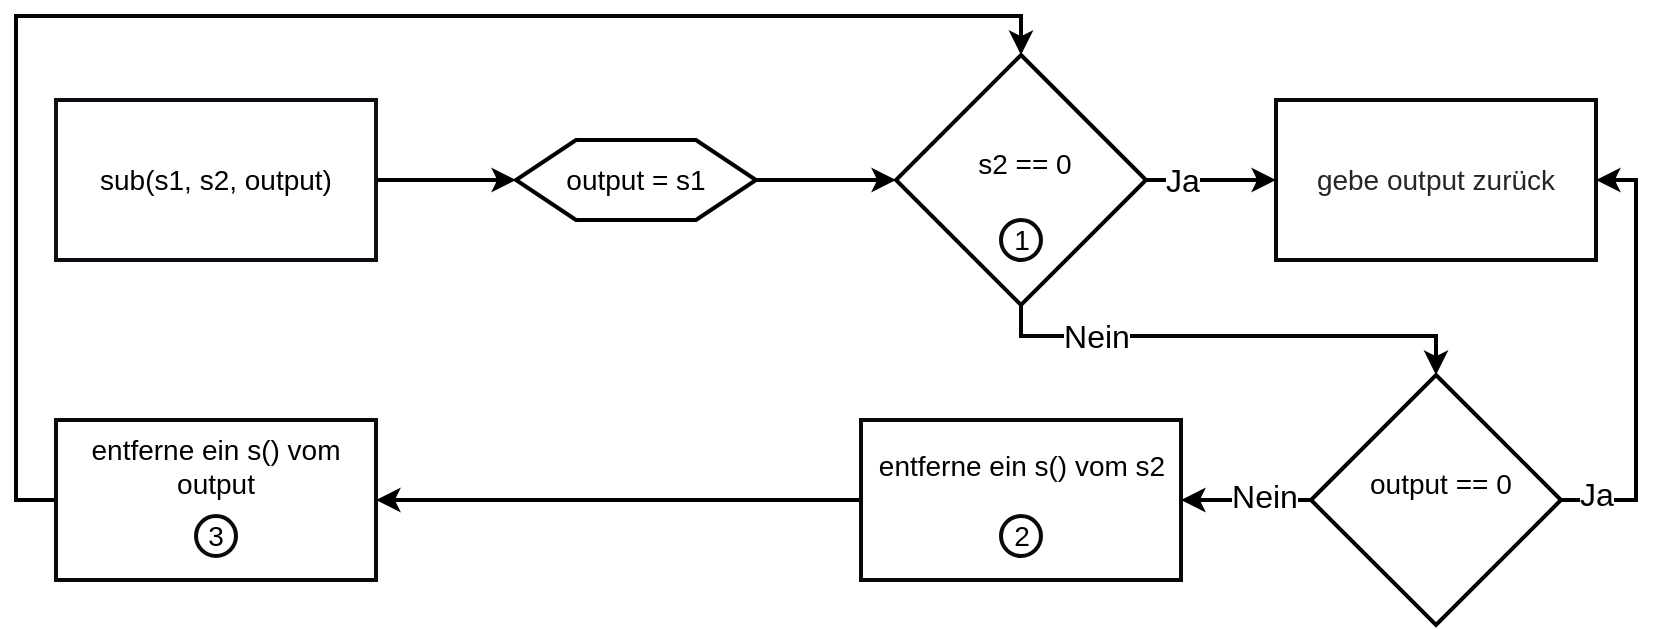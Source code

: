 <mxfile version="13.0.1" type="device"><diagram name="Page-1" id="c4acf3e9-155e-7222-9cf6-157b1a14988f"><mxGraphModel dx="946" dy="614" grid="1" gridSize="10" guides="1" tooltips="1" connect="1" arrows="1" fold="1" page="1" pageScale="1" pageWidth="850" pageHeight="1100" background="#ffffff" math="0" shadow="0"><root><mxCell id="0"/><mxCell id="1" parent="0"/><mxCell id="Gqwq3o8rukiItg_Pou28-2" style="edgeStyle=orthogonalEdgeStyle;rounded=0;orthogonalLoop=1;jettySize=auto;html=1;entryX=0;entryY=0.5;entryDx=0;entryDy=0;strokeWidth=2;" parent="1" source="P0SFY6O2kD3lwDDEf55S-4" target="Gqwq3o8rukiItg_Pou28-1" edge="1"><mxGeometry relative="1" as="geometry"/></mxCell><mxCell id="P0SFY6O2kD3lwDDEf55S-4" value="&lt;font style=&quot;font-size: 14px&quot;&gt;sub(s1, s2, output)&lt;/font&gt;" style="rounded=0;whiteSpace=wrap;html=1;strokeWidth=2;fillColor=none;strokeColor=#0B0F14;" parent="1" vertex="1"><mxGeometry x="40" y="82" width="160" height="80" as="geometry"/></mxCell><mxCell id="P0SFY6O2kD3lwDDEf55S-12" value="&lt;span style=&quot;font-size: 14px&quot;&gt;&lt;font color=&quot;#262626&quot;&gt;gebe output zurück&lt;/font&gt;&lt;/span&gt;" style="rounded=0;whiteSpace=wrap;html=1;strokeWidth=2;fillColor=none;strokeColor=#070A06;" parent="1" vertex="1"><mxGeometry x="650" y="82" width="160" height="80" as="geometry"/></mxCell><mxCell id="P0SFY6O2kD3lwDDEf55S-17" style="edgeStyle=orthogonalEdgeStyle;rounded=0;orthogonalLoop=1;jettySize=auto;html=1;entryX=0;entryY=0.5;entryDx=0;entryDy=0;strokeWidth=2;" parent="1" source="P0SFY6O2kD3lwDDEf55S-15" target="P0SFY6O2kD3lwDDEf55S-12" edge="1"><mxGeometry relative="1" as="geometry"/></mxCell><mxCell id="P0SFY6O2kD3lwDDEf55S-66" value="&lt;font style=&quot;font-size: 16px&quot;&gt;Ja&lt;/font&gt;" style="text;html=1;align=center;verticalAlign=middle;resizable=0;points=[];labelBackgroundColor=#ffffff;" parent="P0SFY6O2kD3lwDDEf55S-17" vertex="1" connectable="0"><mxGeometry x="-0.015" relative="1" as="geometry"><mxPoint x="-14.5" as="offset"/></mxGeometry></mxCell><mxCell id="oQeFAX5T2FCDhQdxk0VR-10" style="edgeStyle=orthogonalEdgeStyle;rounded=0;orthogonalLoop=1;jettySize=auto;html=1;entryX=0.5;entryY=0;entryDx=0;entryDy=0;strokeWidth=2;" edge="1" parent="1" source="P0SFY6O2kD3lwDDEf55S-15" target="oQeFAX5T2FCDhQdxk0VR-4"><mxGeometry relative="1" as="geometry"><Array as="points"><mxPoint x="523" y="200"/><mxPoint x="730" y="200"/></Array></mxGeometry></mxCell><mxCell id="oQeFAX5T2FCDhQdxk0VR-11" value="&lt;font style=&quot;font-size: 16px&quot;&gt;Nein&lt;/font&gt;" style="edgeLabel;html=1;align=center;verticalAlign=middle;resizable=0;points=[];" vertex="1" connectable="0" parent="oQeFAX5T2FCDhQdxk0VR-10"><mxGeometry x="0.111" y="2" relative="1" as="geometry"><mxPoint x="-82" y="2" as="offset"/></mxGeometry></mxCell><mxCell id="P0SFY6O2kD3lwDDEf55S-15" value="&lt;span style=&quot;font-size: 14px&quot;&gt;&amp;nbsp;s2 == 0&lt;br&gt;&lt;br&gt;&lt;/span&gt;" style="rhombus;whiteSpace=wrap;html=1;comic=0;strokeWidth=2;fillColor=none;" parent="1" vertex="1"><mxGeometry x="460" y="59.5" width="125" height="125" as="geometry"/></mxCell><mxCell id="P0SFY6O2kD3lwDDEf55S-110" style="edgeStyle=orthogonalEdgeStyle;rounded=0;orthogonalLoop=1;jettySize=auto;html=1;entryX=1;entryY=0.5;entryDx=0;entryDy=0;strokeWidth=2;exitX=0;exitY=0.5;exitDx=0;exitDy=0;" parent="1" source="Gqwq3o8rukiItg_Pou28-25" target="oQeFAX5T2FCDhQdxk0VR-1" edge="1"><mxGeometry relative="1" as="geometry"><mxPoint x="660" y="282" as="sourcePoint"/><mxPoint x="390" y="282" as="targetPoint"/></mxGeometry></mxCell><mxCell id="Gqwq3o8rukiItg_Pou28-3" style="edgeStyle=orthogonalEdgeStyle;rounded=0;orthogonalLoop=1;jettySize=auto;html=1;entryX=0;entryY=0.5;entryDx=0;entryDy=0;strokeWidth=2;" parent="1" source="Gqwq3o8rukiItg_Pou28-1" target="P0SFY6O2kD3lwDDEf55S-15" edge="1"><mxGeometry relative="1" as="geometry"/></mxCell><mxCell id="Gqwq3o8rukiItg_Pou28-1" value="&lt;font style=&quot;font-size: 14px&quot;&gt;output = s1&lt;/font&gt;" style="shape=hexagon;perimeter=hexagonPerimeter2;whiteSpace=wrap;html=1;strokeWidth=2;fillColor=none;" parent="1" vertex="1"><mxGeometry x="270" y="102" width="120" height="40" as="geometry"/></mxCell><mxCell id="Gqwq3o8rukiItg_Pou28-4" value="&lt;font style=&quot;font-size: 14px&quot;&gt;1&lt;/font&gt;" style="ellipse;whiteSpace=wrap;html=1;strokeColor=#070A06;strokeWidth=2;gradientColor=#ffffff;fillColor=none;" parent="1" vertex="1"><mxGeometry x="512.5" y="142" width="20" height="20" as="geometry"/></mxCell><mxCell id="Gqwq3o8rukiItg_Pou28-20" style="edgeStyle=orthogonalEdgeStyle;rounded=0;orthogonalLoop=1;jettySize=auto;html=1;strokeWidth=2;exitX=0;exitY=0.5;exitDx=0;exitDy=0;entryX=0.5;entryY=0;entryDx=0;entryDy=0;" parent="1" target="P0SFY6O2kD3lwDDEf55S-15" edge="1"><mxGeometry relative="1" as="geometry"><mxPoint x="312.5" y="59.5" as="targetPoint"/><mxPoint x="40" y="282" as="sourcePoint"/><Array as="points"><mxPoint x="20" y="282"/><mxPoint x="20" y="40"/><mxPoint x="523" y="40"/></Array></mxGeometry></mxCell><mxCell id="Gqwq3o8rukiItg_Pou28-25" value="&lt;span style=&quot;font-size: 14px&quot;&gt;entferne ein s() vom s2&lt;br&gt;&lt;br&gt;&lt;/span&gt;&lt;span style=&quot;font-family: monospace ; font-size: 0px&quot;&gt;%3CmxGraphModel%3E%3Croot%3E%3CmxCell%20id%3D%220%22%2F%3E%3CmxCell%20id%3D%221%22%20parent%3D%220%22%2F%3E%3CmxCell%20id%3D%222%22%20value%3D%22%26lt%3Bfont%20style%3D%26quot%3Bfont-size%3A%2014px%26quot%3B%26gt%3B1%26lt%3B%2Ffont%26gt%3B%22%20style%3D%22ellipse%3BwhiteSpace%3Dwrap%3Bhtml%3D1%3BstrokeColor%3D%23070A06%3BstrokeWidth%3D2%3BgradientColor%3D%23ffffff%3BfillColor%3Dnone%3B%22%20vertex%3D%221%22%20parent%3D%221%22%3E%3CmxGeometry%20x%3D%22512.5%22%20y%3D%22142%22%20width%3D%2220%22%20height%3D%2220%22%20as%3D%22geometry%22%2F%3E%3C%2FmxCell%3E%3C%2Froot%3E%3C%2FmxGraphModel%3E&lt;/span&gt;&lt;font color=&quot;#262626&quot;&gt;&lt;span style=&quot;font-size: 14px&quot;&gt;&lt;br&gt;&lt;/span&gt;&lt;/font&gt;" style="rounded=0;whiteSpace=wrap;html=1;strokeWidth=2;fillColor=none;strokeColor=#070A06;" parent="1" vertex="1"><mxGeometry x="442.5" y="242" width="160" height="80" as="geometry"/></mxCell><mxCell id="Gqwq3o8rukiItg_Pou28-33" value="&lt;font style=&quot;font-size: 14px&quot;&gt;2&lt;/font&gt;" style="ellipse;whiteSpace=wrap;html=1;strokeColor=#070A06;strokeWidth=2;gradientColor=#ffffff;fillColor=none;" parent="1" vertex="1"><mxGeometry x="512.5" y="290" width="20" height="20" as="geometry"/></mxCell><mxCell id="oQeFAX5T2FCDhQdxk0VR-1" value="&lt;span style=&quot;font-size: 14px&quot;&gt;entferne ein s() vom output&lt;br&gt;&lt;br&gt;&lt;/span&gt;&lt;span style=&quot;font-family: monospace ; font-size: 0px&quot;&gt;%3CmxGraphModel%3E%3Croot%3E%3CmxCell%20id%3D%220%22%2F%3E%3CmxCell%20id%3D%221%22%20parent%3D%220%22%2F%3E%3CmxCell%20id%3D%222%22%20value%3D%22%26lt%3Bfont%20style%3D%26quot%3Bfont-size%3A%2014px%26quot%3B%26gt%3B1%26lt%3B%2Ffont%26gt%3B%22%20style%3D%22ellipse%3BwhiteSpace%3Dwrap%3Bhtml%3D1%3BstrokeColor%3D%23070A06%3BstrokeWidth%3D2%3BgradientColor%3D%23ffffff%3BfillColor%3Dnone%3B%22%20vertex%3D%221%22%20parent%3D%221%22%3E%3CmxGeometry%20x%3D%22512.5%22%20y%3D%22142%22%20width%3D%2220%22%20height%3D%2220%22%20as%3D%22geometry%22%2F%3E%3C%2FmxCell%3E%3C%2Froot%3E%3C%2FmxGraphModel%3E&lt;/span&gt;&lt;font color=&quot;#262626&quot;&gt;&lt;span style=&quot;font-size: 14px&quot;&gt;&lt;br&gt;&lt;/span&gt;&lt;/font&gt;" style="rounded=0;whiteSpace=wrap;html=1;strokeWidth=2;fillColor=none;strokeColor=#070A06;" vertex="1" parent="1"><mxGeometry x="40" y="242" width="160" height="80" as="geometry"/></mxCell><mxCell id="oQeFAX5T2FCDhQdxk0VR-2" value="&lt;font style=&quot;font-size: 14px&quot;&gt;3&lt;/font&gt;" style="ellipse;whiteSpace=wrap;html=1;strokeColor=#070A06;strokeWidth=2;gradientColor=#ffffff;fillColor=none;" vertex="1" parent="1"><mxGeometry x="110" y="290" width="20" height="20" as="geometry"/></mxCell><mxCell id="oQeFAX5T2FCDhQdxk0VR-8" style="edgeStyle=orthogonalEdgeStyle;rounded=0;orthogonalLoop=1;jettySize=auto;html=1;entryX=1;entryY=0.5;entryDx=0;entryDy=0;strokeWidth=2;exitX=1;exitY=0.5;exitDx=0;exitDy=0;" edge="1" parent="1" source="oQeFAX5T2FCDhQdxk0VR-4" target="P0SFY6O2kD3lwDDEf55S-12"><mxGeometry relative="1" as="geometry"><mxPoint x="670" y="282" as="targetPoint"/><Array as="points"><mxPoint x="830" y="282"/><mxPoint x="830" y="122"/></Array></mxGeometry></mxCell><mxCell id="oQeFAX5T2FCDhQdxk0VR-9" value="&lt;font style=&quot;font-size: 16px&quot;&gt;Ja&lt;/font&gt;" style="edgeLabel;html=1;align=center;verticalAlign=middle;resizable=0;points=[];" vertex="1" connectable="0" parent="oQeFAX5T2FCDhQdxk0VR-8"><mxGeometry x="-0.153" y="3" relative="1" as="geometry"><mxPoint x="-17" y="51.5" as="offset"/></mxGeometry></mxCell><mxCell id="oQeFAX5T2FCDhQdxk0VR-12" style="edgeStyle=orthogonalEdgeStyle;rounded=0;orthogonalLoop=1;jettySize=auto;html=1;entryX=1;entryY=0.5;entryDx=0;entryDy=0;strokeWidth=2;" edge="1" parent="1" source="oQeFAX5T2FCDhQdxk0VR-4" target="Gqwq3o8rukiItg_Pou28-25"><mxGeometry relative="1" as="geometry"/></mxCell><mxCell id="oQeFAX5T2FCDhQdxk0VR-13" value="&lt;font style=&quot;font-size: 16px&quot;&gt;Nein&lt;/font&gt;" style="edgeLabel;html=1;align=center;verticalAlign=middle;resizable=0;points=[];" vertex="1" connectable="0" parent="oQeFAX5T2FCDhQdxk0VR-12"><mxGeometry x="-0.44" y="-2" relative="1" as="geometry"><mxPoint x="-6" as="offset"/></mxGeometry></mxCell><mxCell id="oQeFAX5T2FCDhQdxk0VR-4" value="&lt;span style=&quot;font-size: 14px&quot;&gt;&amp;nbsp;output == 0&lt;br&gt;&lt;br&gt;&lt;/span&gt;" style="rhombus;whiteSpace=wrap;html=1;comic=0;strokeWidth=2;fillColor=none;" vertex="1" parent="1"><mxGeometry x="667.5" y="219.5" width="125" height="125" as="geometry"/></mxCell></root></mxGraphModel></diagram></mxfile>